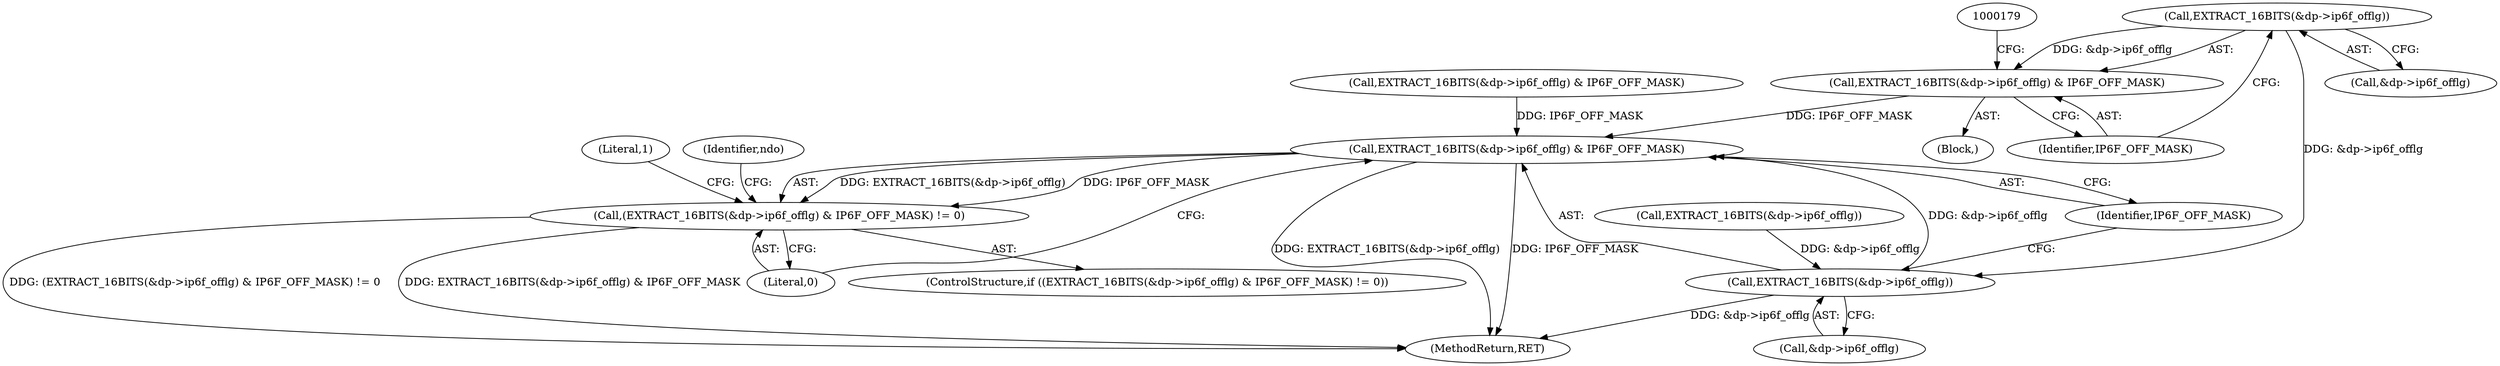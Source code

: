 digraph "0_tcpdump_2d669862df7cd17f539129049f6fb70d17174125@pointer" {
"1000171" [label="(Call,EXTRACT_16BITS(&dp->ip6f_offlg))"];
"1000170" [label="(Call,EXTRACT_16BITS(&dp->ip6f_offlg) & IP6F_OFF_MASK)"];
"1000196" [label="(Call,EXTRACT_16BITS(&dp->ip6f_offlg) & IP6F_OFF_MASK)"];
"1000195" [label="(Call,(EXTRACT_16BITS(&dp->ip6f_offlg) & IP6F_OFF_MASK) != 0)"];
"1000197" [label="(Call,EXTRACT_16BITS(&dp->ip6f_offlg))"];
"1000203" [label="(Literal,0)"];
"1000176" [label="(Identifier,IP6F_OFF_MASK)"];
"1000202" [label="(Identifier,IP6F_OFF_MASK)"];
"1000197" [label="(Call,EXTRACT_16BITS(&dp->ip6f_offlg))"];
"1000195" [label="(Call,(EXTRACT_16BITS(&dp->ip6f_offlg) & IP6F_OFF_MASK) != 0)"];
"1000224" [label="(MethodReturn,RET)"];
"1000171" [label="(Call,EXTRACT_16BITS(&dp->ip6f_offlg))"];
"1000211" [label="(Identifier,ndo)"];
"1000138" [label="(Call,EXTRACT_16BITS(&dp->ip6f_offlg) & IP6F_OFF_MASK)"];
"1000206" [label="(Literal,1)"];
"1000196" [label="(Call,EXTRACT_16BITS(&dp->ip6f_offlg) & IP6F_OFF_MASK)"];
"1000169" [label="(Block,)"];
"1000194" [label="(ControlStructure,if ((EXTRACT_16BITS(&dp->ip6f_offlg) & IP6F_OFF_MASK) != 0))"];
"1000139" [label="(Call,EXTRACT_16BITS(&dp->ip6f_offlg))"];
"1000172" [label="(Call,&dp->ip6f_offlg)"];
"1000198" [label="(Call,&dp->ip6f_offlg)"];
"1000170" [label="(Call,EXTRACT_16BITS(&dp->ip6f_offlg) & IP6F_OFF_MASK)"];
"1000171" -> "1000170"  [label="AST: "];
"1000171" -> "1000172"  [label="CFG: "];
"1000172" -> "1000171"  [label="AST: "];
"1000176" -> "1000171"  [label="CFG: "];
"1000171" -> "1000170"  [label="DDG: &dp->ip6f_offlg"];
"1000171" -> "1000197"  [label="DDG: &dp->ip6f_offlg"];
"1000170" -> "1000169"  [label="AST: "];
"1000170" -> "1000176"  [label="CFG: "];
"1000176" -> "1000170"  [label="AST: "];
"1000179" -> "1000170"  [label="CFG: "];
"1000170" -> "1000196"  [label="DDG: IP6F_OFF_MASK"];
"1000196" -> "1000195"  [label="AST: "];
"1000196" -> "1000202"  [label="CFG: "];
"1000197" -> "1000196"  [label="AST: "];
"1000202" -> "1000196"  [label="AST: "];
"1000203" -> "1000196"  [label="CFG: "];
"1000196" -> "1000224"  [label="DDG: EXTRACT_16BITS(&dp->ip6f_offlg)"];
"1000196" -> "1000224"  [label="DDG: IP6F_OFF_MASK"];
"1000196" -> "1000195"  [label="DDG: EXTRACT_16BITS(&dp->ip6f_offlg)"];
"1000196" -> "1000195"  [label="DDG: IP6F_OFF_MASK"];
"1000197" -> "1000196"  [label="DDG: &dp->ip6f_offlg"];
"1000138" -> "1000196"  [label="DDG: IP6F_OFF_MASK"];
"1000195" -> "1000194"  [label="AST: "];
"1000195" -> "1000203"  [label="CFG: "];
"1000203" -> "1000195"  [label="AST: "];
"1000206" -> "1000195"  [label="CFG: "];
"1000211" -> "1000195"  [label="CFG: "];
"1000195" -> "1000224"  [label="DDG: (EXTRACT_16BITS(&dp->ip6f_offlg) & IP6F_OFF_MASK) != 0"];
"1000195" -> "1000224"  [label="DDG: EXTRACT_16BITS(&dp->ip6f_offlg) & IP6F_OFF_MASK"];
"1000197" -> "1000198"  [label="CFG: "];
"1000198" -> "1000197"  [label="AST: "];
"1000202" -> "1000197"  [label="CFG: "];
"1000197" -> "1000224"  [label="DDG: &dp->ip6f_offlg"];
"1000139" -> "1000197"  [label="DDG: &dp->ip6f_offlg"];
}
